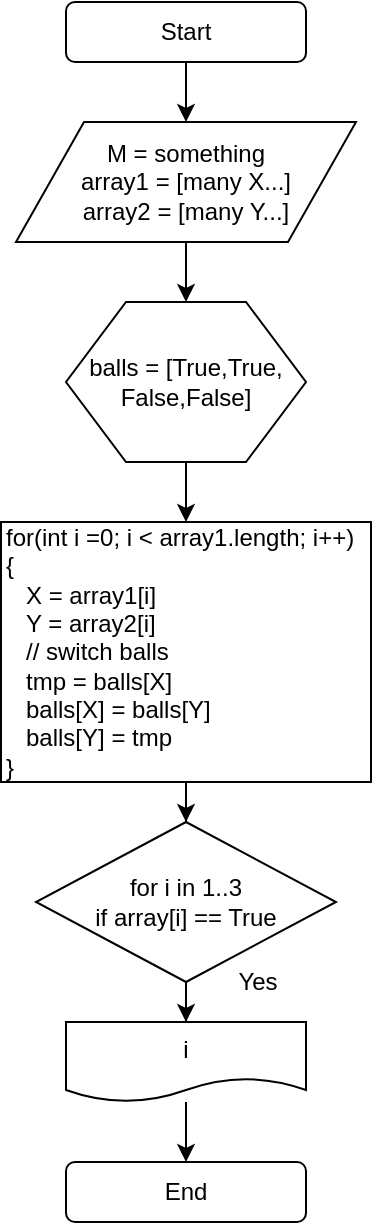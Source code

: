 <mxfile version="12.5.1" type="device"><diagram id="C5RBs43oDa-KdzZeNtuy" name="Page-1"><mxGraphModel dx="1373" dy="625" grid="1" gridSize="10" guides="1" tooltips="1" connect="1" arrows="1" fold="1" page="1" pageScale="1" pageWidth="827" pageHeight="1169" math="0" shadow="0"><root><mxCell id="WIyWlLk6GJQsqaUBKTNV-0"/><mxCell id="WIyWlLk6GJQsqaUBKTNV-1" parent="WIyWlLk6GJQsqaUBKTNV-0"/><mxCell id="M0FmU-8NuCOODdrZeZs5-3" value="" style="edgeStyle=orthogonalEdgeStyle;rounded=0;orthogonalLoop=1;jettySize=auto;html=1;" edge="1" parent="WIyWlLk6GJQsqaUBKTNV-1" source="M0FmU-8NuCOODdrZeZs5-0" target="M0FmU-8NuCOODdrZeZs5-1"><mxGeometry relative="1" as="geometry"/></mxCell><mxCell id="M0FmU-8NuCOODdrZeZs5-0" value="Start" style="rounded=1;whiteSpace=wrap;html=1;" vertex="1" parent="WIyWlLk6GJQsqaUBKTNV-1"><mxGeometry x="220" y="120" width="120" height="30" as="geometry"/></mxCell><mxCell id="M0FmU-8NuCOODdrZeZs5-5" value="" style="edgeStyle=orthogonalEdgeStyle;rounded=0;orthogonalLoop=1;jettySize=auto;html=1;" edge="1" parent="WIyWlLk6GJQsqaUBKTNV-1" source="M0FmU-8NuCOODdrZeZs5-1"><mxGeometry relative="1" as="geometry"><mxPoint x="280" y="270" as="targetPoint"/></mxGeometry></mxCell><mxCell id="M0FmU-8NuCOODdrZeZs5-1" value="M = something&lt;br&gt;array1 = [many X...]&lt;br&gt;array2 = [many Y...]" style="shape=parallelogram;perimeter=parallelogramPerimeter;whiteSpace=wrap;html=1;align=center;" vertex="1" parent="WIyWlLk6GJQsqaUBKTNV-1"><mxGeometry x="195" y="180" width="170" height="60" as="geometry"/></mxCell><mxCell id="M0FmU-8NuCOODdrZeZs5-14" value="" style="edgeStyle=orthogonalEdgeStyle;rounded=0;orthogonalLoop=1;jettySize=auto;html=1;" edge="1" parent="WIyWlLk6GJQsqaUBKTNV-1" source="M0FmU-8NuCOODdrZeZs5-7" target="M0FmU-8NuCOODdrZeZs5-13"><mxGeometry relative="1" as="geometry"/></mxCell><mxCell id="M0FmU-8NuCOODdrZeZs5-7" value="balls = [True,True,&lt;br&gt;False,False]" style="shape=hexagon;perimeter=hexagonPerimeter2;whiteSpace=wrap;html=1;align=center;" vertex="1" parent="WIyWlLk6GJQsqaUBKTNV-1"><mxGeometry x="220" y="270" width="120" height="80" as="geometry"/></mxCell><mxCell id="M0FmU-8NuCOODdrZeZs5-16" value="" style="edgeStyle=orthogonalEdgeStyle;rounded=0;orthogonalLoop=1;jettySize=auto;html=1;entryX=0.5;entryY=0;entryDx=0;entryDy=0;" edge="1" parent="WIyWlLk6GJQsqaUBKTNV-1" source="M0FmU-8NuCOODdrZeZs5-13" target="M0FmU-8NuCOODdrZeZs5-18"><mxGeometry relative="1" as="geometry"><mxPoint x="280" y="540" as="targetPoint"/></mxGeometry></mxCell><mxCell id="M0FmU-8NuCOODdrZeZs5-13" value="for(int i =0; i &amp;lt; array1.length; i++)&lt;br&gt;{&lt;br&gt;&amp;nbsp; &amp;nbsp;X = array1[i]&lt;br&gt;&amp;nbsp; &amp;nbsp;Y = array2[i]&lt;br&gt;&amp;nbsp; &amp;nbsp;// switch balls&lt;br&gt;&amp;nbsp; &amp;nbsp;tmp = balls[X]&lt;br&gt;&amp;nbsp; &amp;nbsp;balls[X] = balls[Y]&lt;br&gt;&amp;nbsp; &amp;nbsp;balls[Y] = tmp&lt;br&gt;}" style="rounded=0;whiteSpace=wrap;html=1;align=left;" vertex="1" parent="WIyWlLk6GJQsqaUBKTNV-1"><mxGeometry x="187.5" y="380" width="185" height="130" as="geometry"/></mxCell><mxCell id="M0FmU-8NuCOODdrZeZs5-23" value="" style="edgeStyle=orthogonalEdgeStyle;rounded=0;orthogonalLoop=1;jettySize=auto;html=1;" edge="1" parent="WIyWlLk6GJQsqaUBKTNV-1" source="M0FmU-8NuCOODdrZeZs5-17" target="M0FmU-8NuCOODdrZeZs5-22"><mxGeometry relative="1" as="geometry"/></mxCell><mxCell id="M0FmU-8NuCOODdrZeZs5-17" value="i" style="shape=document;whiteSpace=wrap;html=1;boundedLbl=1;align=center;" vertex="1" parent="WIyWlLk6GJQsqaUBKTNV-1"><mxGeometry x="220" y="630" width="120" height="40" as="geometry"/></mxCell><mxCell id="M0FmU-8NuCOODdrZeZs5-21" value="" style="edgeStyle=orthogonalEdgeStyle;rounded=0;orthogonalLoop=1;jettySize=auto;html=1;" edge="1" parent="WIyWlLk6GJQsqaUBKTNV-1" source="M0FmU-8NuCOODdrZeZs5-18" target="M0FmU-8NuCOODdrZeZs5-17"><mxGeometry relative="1" as="geometry"/></mxCell><mxCell id="M0FmU-8NuCOODdrZeZs5-18" value="for i in 1..3&lt;br&gt;if array[i] == True" style="rhombus;whiteSpace=wrap;html=1;align=center;" vertex="1" parent="WIyWlLk6GJQsqaUBKTNV-1"><mxGeometry x="205" y="530" width="150" height="80" as="geometry"/></mxCell><mxCell id="M0FmU-8NuCOODdrZeZs5-22" value="End" style="rounded=1;whiteSpace=wrap;html=1;align=center;" vertex="1" parent="WIyWlLk6GJQsqaUBKTNV-1"><mxGeometry x="220" y="700" width="120" height="30" as="geometry"/></mxCell><mxCell id="M0FmU-8NuCOODdrZeZs5-24" value="Yes" style="text;html=1;strokeColor=none;fillColor=none;align=center;verticalAlign=middle;whiteSpace=wrap;rounded=0;" vertex="1" parent="WIyWlLk6GJQsqaUBKTNV-1"><mxGeometry x="296" y="600" width="40" height="20" as="geometry"/></mxCell></root></mxGraphModel></diagram></mxfile>